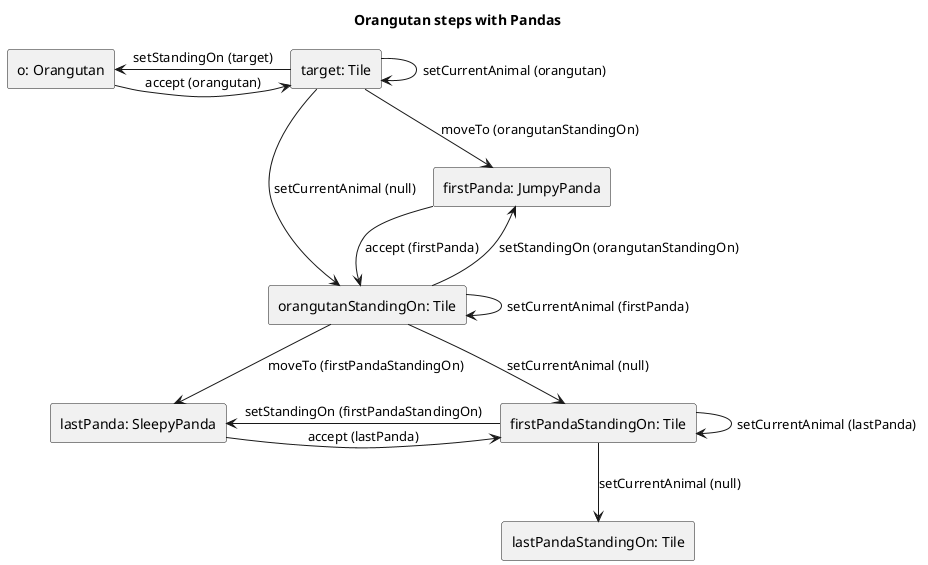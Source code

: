 @startuml

title Orangutan steps with Pandas

skinparam linestyle ortho
rectangle "o: Orangutan" as orangutan
rectangle "target: Tile" as target
rectangle "orangutanStandingOn: Tile" as orangutanStandingOn
rectangle "firstPanda: JumpyPanda" as firstPanda
rectangle "firstPandaStandingOn: Tile" as firstPandaStandingOn
rectangle "lastPanda: SleepyPanda" as lastPanda
rectangle "lastPandaStandingOn: Tile" as lastPandaStandingOn

orangutan -> target : accept (orangutan)

target -> orangutanStandingOn : setCurrentAnimal (null)
target --> firstPanda : moveTo (orangutanStandingOn)
firstPanda -> orangutanStandingOn  : accept (firstPanda)

orangutanStandingOn --> firstPandaStandingOn  : setCurrentAnimal (null)


orangutanStandingOn -> lastPanda  : moveTo (firstPandaStandingOn)

lastPanda -> firstPandaStandingOn  : accept (lastPanda)

firstPandaStandingOn -down-> lastPandaStandingOn  : setCurrentAnimal (null)


firstPandaStandingOn -> lastPanda : setStandingOn (firstPandaStandingOn)


firstPandaStandingOn -> firstPandaStandingOn  : setCurrentAnimal (lastPanda)




orangutanStandingOn -down-> firstPanda  : setStandingOn (orangutanStandingOn)


orangutanStandingOn -> orangutanStandingOn  : setCurrentAnimal (firstPanda)





target -> orangutan  : setStandingOn (target)


target -> target  : setCurrentAnimal (orangutan)





@enduml